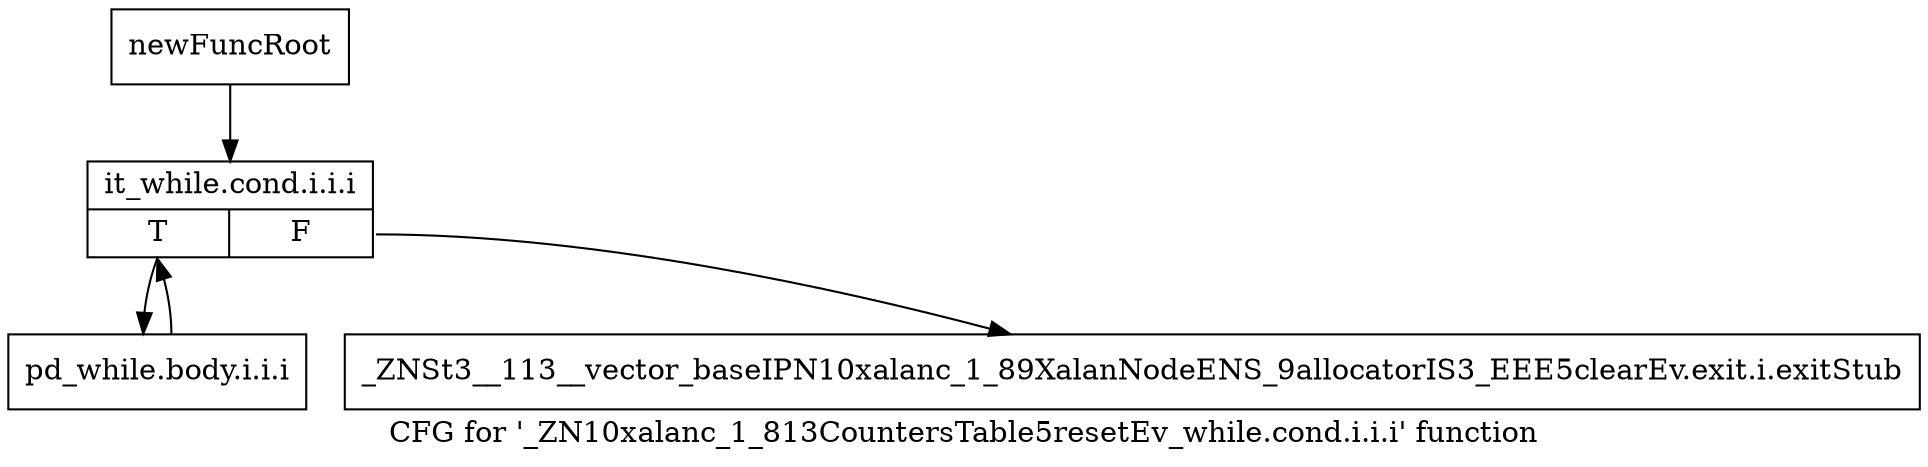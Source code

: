 digraph "CFG for '_ZN10xalanc_1_813CountersTable5resetEv_while.cond.i.i.i' function" {
	label="CFG for '_ZN10xalanc_1_813CountersTable5resetEv_while.cond.i.i.i' function";

	Node0xa0588a0 [shape=record,label="{newFuncRoot}"];
	Node0xa0588a0 -> Node0xa058940;
	Node0xa0588f0 [shape=record,label="{_ZNSt3__113__vector_baseIPN10xalanc_1_89XalanNodeENS_9allocatorIS3_EEE5clearEv.exit.i.exitStub}"];
	Node0xa058940 [shape=record,label="{it_while.cond.i.i.i|{<s0>T|<s1>F}}"];
	Node0xa058940:s0 -> Node0xa058990;
	Node0xa058940:s1 -> Node0xa0588f0;
	Node0xa058990 [shape=record,label="{pd_while.body.i.i.i}"];
	Node0xa058990 -> Node0xa058940;
}

